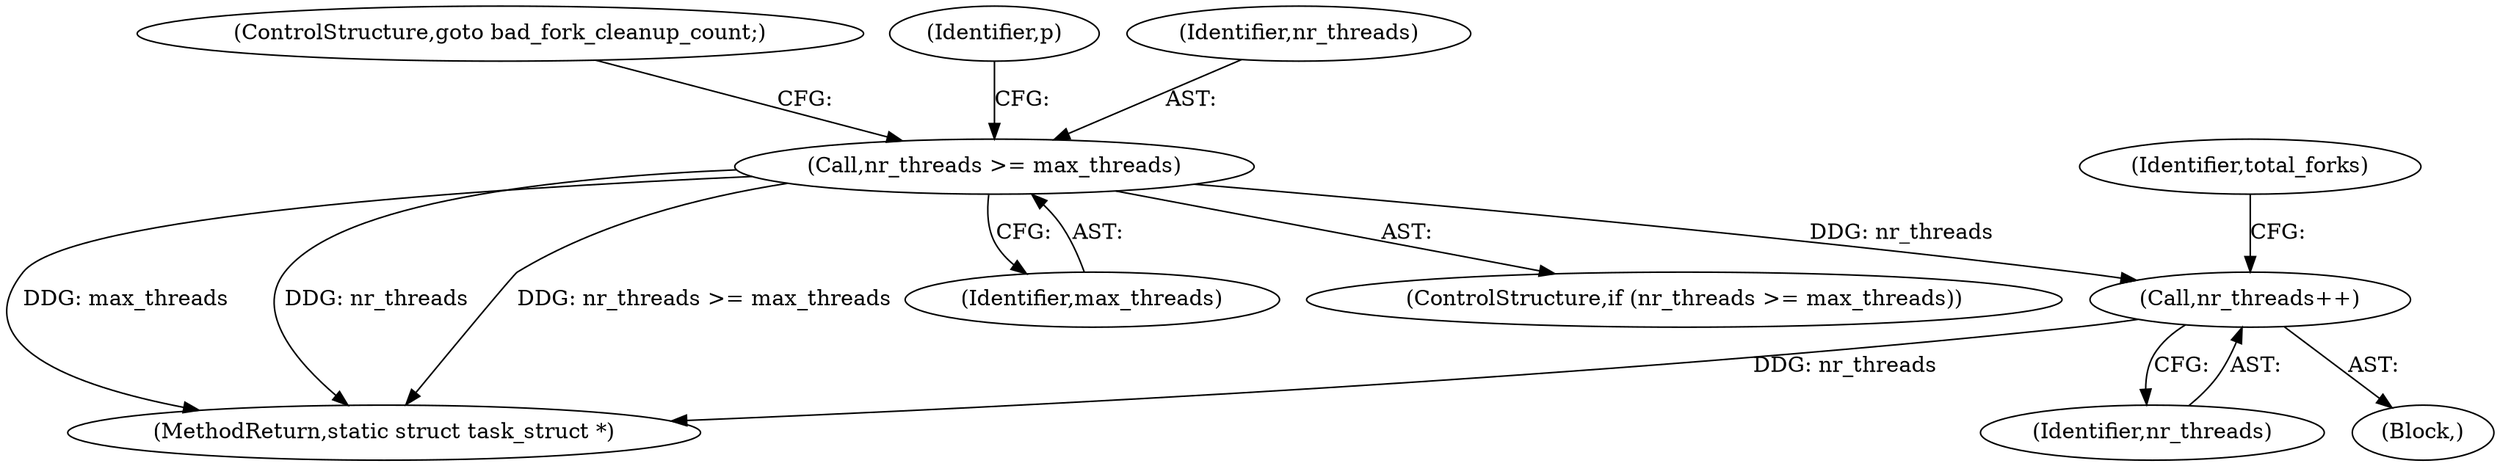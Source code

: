 digraph "0_linux_b69f2292063d2caf37ca9aec7d63ded203701bf3_1@API" {
"1001036" [label="(Call,nr_threads++)"];
"1000283" [label="(Call,nr_threads >= max_threads)"];
"1000283" [label="(Call,nr_threads >= max_threads)"];
"1001149" [label="(MethodReturn,static struct task_struct *)"];
"1000286" [label="(ControlStructure,goto bad_fork_cleanup_count;)"];
"1000293" [label="(Identifier,p)"];
"1001036" [label="(Call,nr_threads++)"];
"1001037" [label="(Identifier,nr_threads)"];
"1000285" [label="(Identifier,max_threads)"];
"1000284" [label="(Identifier,nr_threads)"];
"1000282" [label="(ControlStructure,if (nr_threads >= max_threads))"];
"1000952" [label="(Block,)"];
"1001039" [label="(Identifier,total_forks)"];
"1001036" -> "1000952"  [label="AST: "];
"1001036" -> "1001037"  [label="CFG: "];
"1001037" -> "1001036"  [label="AST: "];
"1001039" -> "1001036"  [label="CFG: "];
"1001036" -> "1001149"  [label="DDG: nr_threads"];
"1000283" -> "1001036"  [label="DDG: nr_threads"];
"1000283" -> "1000282"  [label="AST: "];
"1000283" -> "1000285"  [label="CFG: "];
"1000284" -> "1000283"  [label="AST: "];
"1000285" -> "1000283"  [label="AST: "];
"1000286" -> "1000283"  [label="CFG: "];
"1000293" -> "1000283"  [label="CFG: "];
"1000283" -> "1001149"  [label="DDG: max_threads"];
"1000283" -> "1001149"  [label="DDG: nr_threads"];
"1000283" -> "1001149"  [label="DDG: nr_threads >= max_threads"];
}
